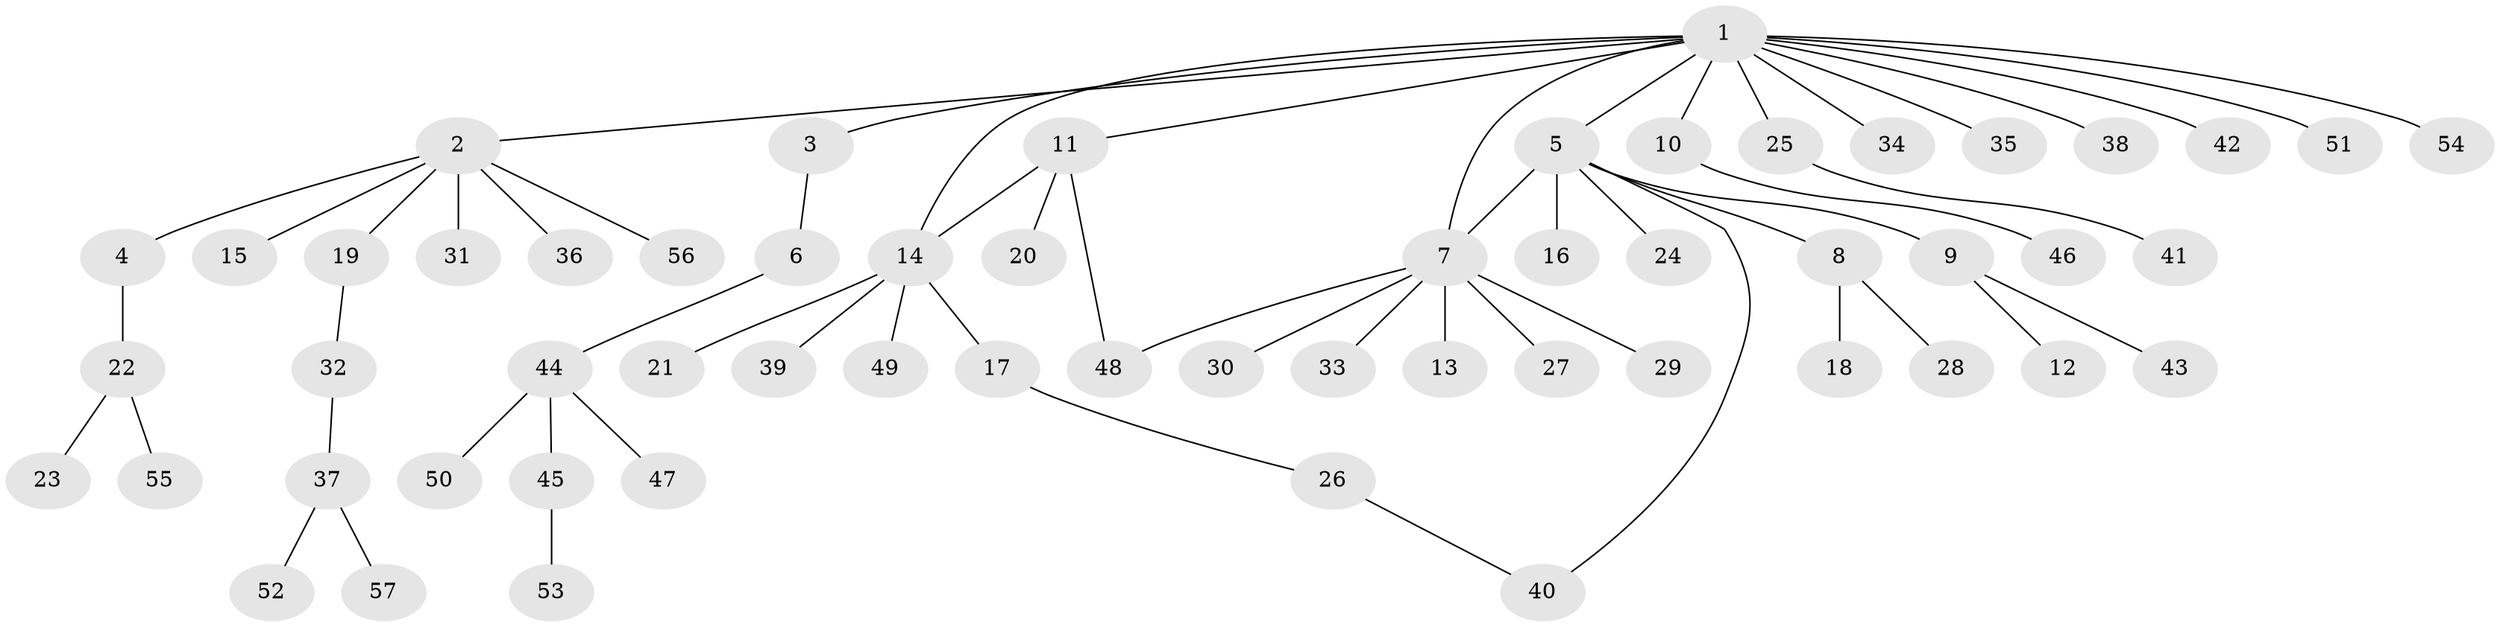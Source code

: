 // coarse degree distribution, {14: 0.02564102564102564, 7: 0.02564102564102564, 2: 0.1794871794871795, 6: 0.05128205128205128, 4: 0.02564102564102564, 3: 0.07692307692307693, 1: 0.6153846153846154}
// Generated by graph-tools (version 1.1) at 2025/18/03/04/25 18:18:15]
// undirected, 57 vertices, 60 edges
graph export_dot {
graph [start="1"]
  node [color=gray90,style=filled];
  1;
  2;
  3;
  4;
  5;
  6;
  7;
  8;
  9;
  10;
  11;
  12;
  13;
  14;
  15;
  16;
  17;
  18;
  19;
  20;
  21;
  22;
  23;
  24;
  25;
  26;
  27;
  28;
  29;
  30;
  31;
  32;
  33;
  34;
  35;
  36;
  37;
  38;
  39;
  40;
  41;
  42;
  43;
  44;
  45;
  46;
  47;
  48;
  49;
  50;
  51;
  52;
  53;
  54;
  55;
  56;
  57;
  1 -- 2;
  1 -- 3;
  1 -- 5;
  1 -- 7;
  1 -- 10;
  1 -- 11;
  1 -- 14;
  1 -- 25;
  1 -- 34;
  1 -- 35;
  1 -- 38;
  1 -- 42;
  1 -- 51;
  1 -- 54;
  2 -- 4;
  2 -- 15;
  2 -- 19;
  2 -- 31;
  2 -- 36;
  2 -- 56;
  3 -- 6;
  4 -- 22;
  5 -- 7;
  5 -- 8;
  5 -- 9;
  5 -- 16;
  5 -- 24;
  5 -- 40;
  6 -- 44;
  7 -- 13;
  7 -- 27;
  7 -- 29;
  7 -- 30;
  7 -- 33;
  7 -- 48;
  8 -- 18;
  8 -- 28;
  9 -- 12;
  9 -- 43;
  10 -- 46;
  11 -- 14;
  11 -- 20;
  11 -- 48;
  14 -- 17;
  14 -- 21;
  14 -- 39;
  14 -- 49;
  17 -- 26;
  19 -- 32;
  22 -- 23;
  22 -- 55;
  25 -- 41;
  26 -- 40;
  32 -- 37;
  37 -- 52;
  37 -- 57;
  44 -- 45;
  44 -- 47;
  44 -- 50;
  45 -- 53;
}

